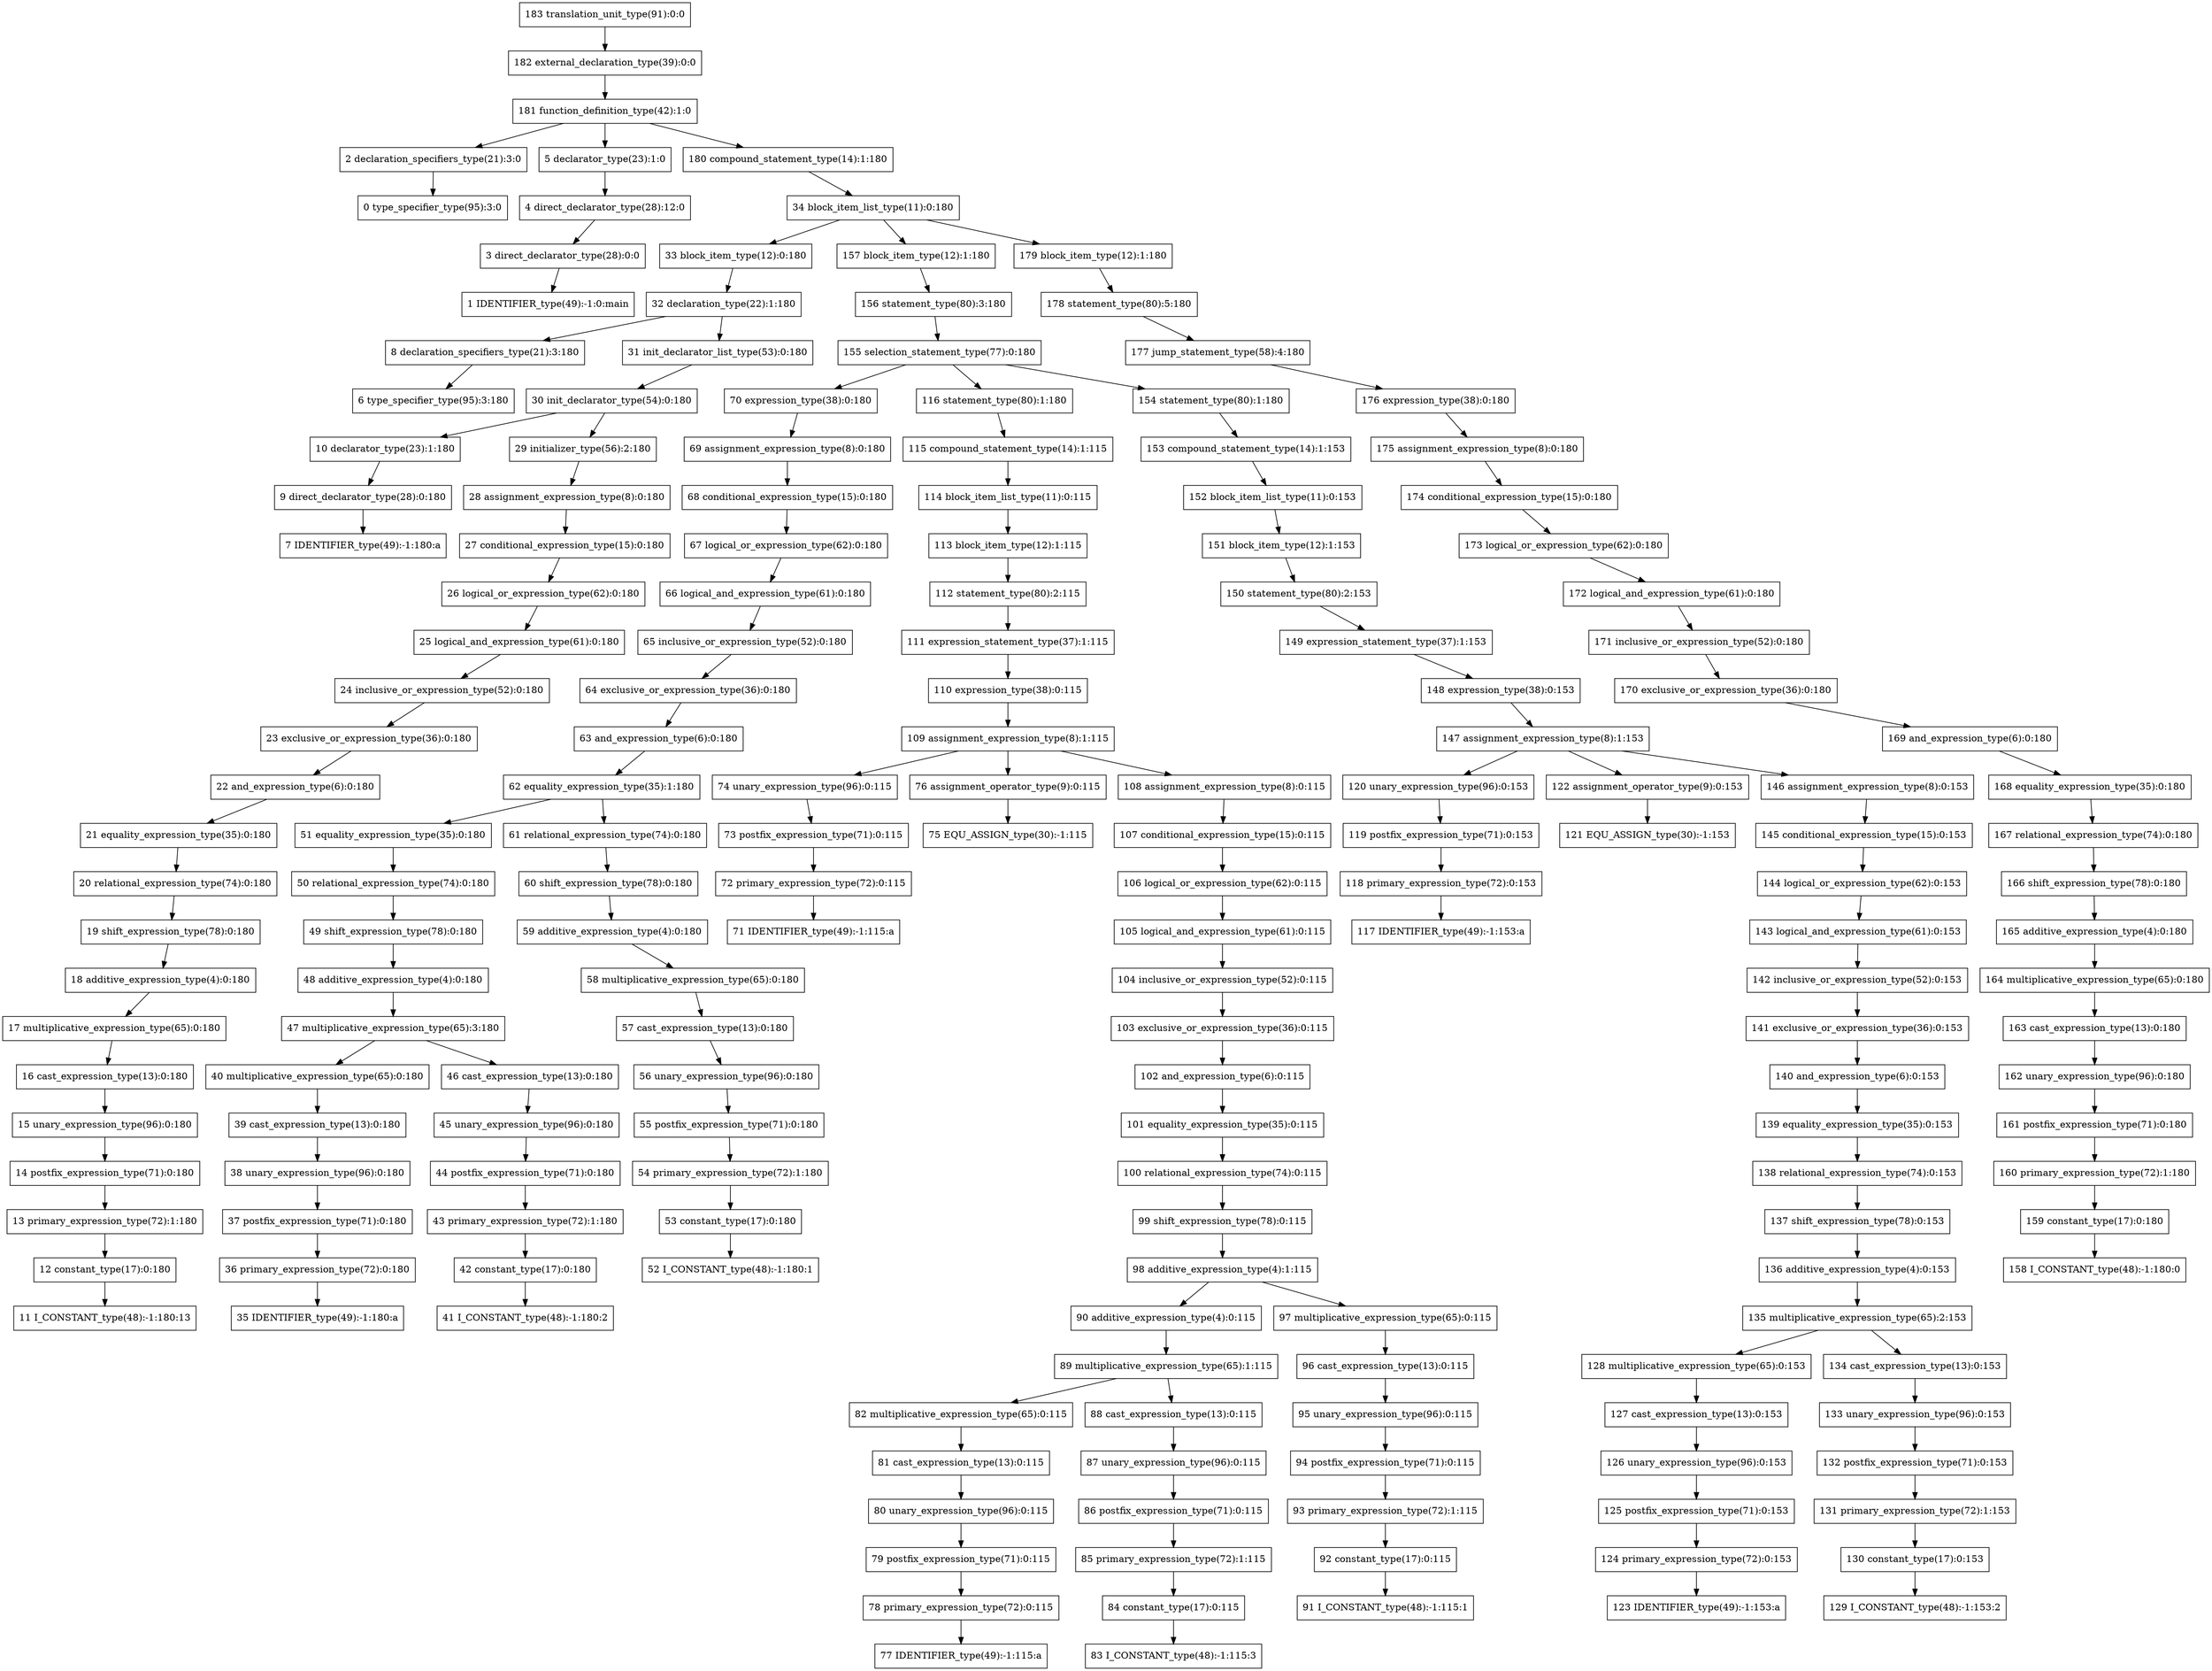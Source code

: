 digraph G{
183[shape=box, label="183 translation_unit_type(91):0:0"];
182[shape=box, label="182 external_declaration_type(39):0:0"];
183->182;
182[shape=box, label="182 external_declaration_type(39):0:0"];
181[shape=box, label="181 function_definition_type(42):1:0"];
182->181;
181[shape=box, label="181 function_definition_type(42):1:0"];
2[shape=box, label="2 declaration_specifiers_type(21):3:0"];
181->2;
2[shape=box, label="2 declaration_specifiers_type(21):3:0"];
0[shape=box, label="0 type_specifier_type(95):3:0"];
2->0;
0[shape=box, label="0 type_specifier_type(95):3:0"];
5[shape=box, label="5 declarator_type(23):1:0"];
181->5;
5[shape=box, label="5 declarator_type(23):1:0"];
4[shape=box, label="4 direct_declarator_type(28):12:0"];
5->4;
4[shape=box, label="4 direct_declarator_type(28):12:0"];
3[shape=box, label="3 direct_declarator_type(28):0:0"];
4->3;
3[shape=box, label="3 direct_declarator_type(28):0:0"];
1[shape=box, label="1 IDENTIFIER_type(49):-1:0:main"];
3->1;
1[shape=box, label="1 IDENTIFIER_type(49):-1:0:main"];
180[shape=box, label="180 compound_statement_type(14):1:180"];
181->180;
180[shape=box, label="180 compound_statement_type(14):1:180"];
34[shape=box, label="34 block_item_list_type(11):0:180"];
180->34;
34[shape=box, label="34 block_item_list_type(11):0:180"];
33[shape=box, label="33 block_item_type(12):0:180"];
34->33;
33[shape=box, label="33 block_item_type(12):0:180"];
32[shape=box, label="32 declaration_type(22):1:180"];
33->32;
32[shape=box, label="32 declaration_type(22):1:180"];
8[shape=box, label="8 declaration_specifiers_type(21):3:180"];
32->8;
8[shape=box, label="8 declaration_specifiers_type(21):3:180"];
6[shape=box, label="6 type_specifier_type(95):3:180"];
8->6;
6[shape=box, label="6 type_specifier_type(95):3:180"];
31[shape=box, label="31 init_declarator_list_type(53):0:180"];
32->31;
31[shape=box, label="31 init_declarator_list_type(53):0:180"];
30[shape=box, label="30 init_declarator_type(54):0:180"];
31->30;
30[shape=box, label="30 init_declarator_type(54):0:180"];
10[shape=box, label="10 declarator_type(23):1:180"];
30->10;
10[shape=box, label="10 declarator_type(23):1:180"];
9[shape=box, label="9 direct_declarator_type(28):0:180"];
10->9;
9[shape=box, label="9 direct_declarator_type(28):0:180"];
7[shape=box, label="7 IDENTIFIER_type(49):-1:180:a"];
9->7;
7[shape=box, label="7 IDENTIFIER_type(49):-1:180:a"];
29[shape=box, label="29 initializer_type(56):2:180"];
30->29;
29[shape=box, label="29 initializer_type(56):2:180"];
28[shape=box, label="28 assignment_expression_type(8):0:180"];
29->28;
28[shape=box, label="28 assignment_expression_type(8):0:180"];
27[shape=box, label="27 conditional_expression_type(15):0:180"];
28->27;
27[shape=box, label="27 conditional_expression_type(15):0:180"];
26[shape=box, label="26 logical_or_expression_type(62):0:180"];
27->26;
26[shape=box, label="26 logical_or_expression_type(62):0:180"];
25[shape=box, label="25 logical_and_expression_type(61):0:180"];
26->25;
25[shape=box, label="25 logical_and_expression_type(61):0:180"];
24[shape=box, label="24 inclusive_or_expression_type(52):0:180"];
25->24;
24[shape=box, label="24 inclusive_or_expression_type(52):0:180"];
23[shape=box, label="23 exclusive_or_expression_type(36):0:180"];
24->23;
23[shape=box, label="23 exclusive_or_expression_type(36):0:180"];
22[shape=box, label="22 and_expression_type(6):0:180"];
23->22;
22[shape=box, label="22 and_expression_type(6):0:180"];
21[shape=box, label="21 equality_expression_type(35):0:180"];
22->21;
21[shape=box, label="21 equality_expression_type(35):0:180"];
20[shape=box, label="20 relational_expression_type(74):0:180"];
21->20;
20[shape=box, label="20 relational_expression_type(74):0:180"];
19[shape=box, label="19 shift_expression_type(78):0:180"];
20->19;
19[shape=box, label="19 shift_expression_type(78):0:180"];
18[shape=box, label="18 additive_expression_type(4):0:180"];
19->18;
18[shape=box, label="18 additive_expression_type(4):0:180"];
17[shape=box, label="17 multiplicative_expression_type(65):0:180"];
18->17;
17[shape=box, label="17 multiplicative_expression_type(65):0:180"];
16[shape=box, label="16 cast_expression_type(13):0:180"];
17->16;
16[shape=box, label="16 cast_expression_type(13):0:180"];
15[shape=box, label="15 unary_expression_type(96):0:180"];
16->15;
15[shape=box, label="15 unary_expression_type(96):0:180"];
14[shape=box, label="14 postfix_expression_type(71):0:180"];
15->14;
14[shape=box, label="14 postfix_expression_type(71):0:180"];
13[shape=box, label="13 primary_expression_type(72):1:180"];
14->13;
13[shape=box, label="13 primary_expression_type(72):1:180"];
12[shape=box, label="12 constant_type(17):0:180"];
13->12;
12[shape=box, label="12 constant_type(17):0:180"];
11[shape=box, label="11 I_CONSTANT_type(48):-1:180:13"];
12->11;
11[shape=box, label="11 I_CONSTANT_type(48):-1:180:13"];
157[shape=box, label="157 block_item_type(12):1:180"];
34->157;
157[shape=box, label="157 block_item_type(12):1:180"];
156[shape=box, label="156 statement_type(80):3:180"];
157->156;
156[shape=box, label="156 statement_type(80):3:180"];
155[shape=box, label="155 selection_statement_type(77):0:180"];
156->155;
155[shape=box, label="155 selection_statement_type(77):0:180"];
70[shape=box, label="70 expression_type(38):0:180"];
155->70;
70[shape=box, label="70 expression_type(38):0:180"];
69[shape=box, label="69 assignment_expression_type(8):0:180"];
70->69;
69[shape=box, label="69 assignment_expression_type(8):0:180"];
68[shape=box, label="68 conditional_expression_type(15):0:180"];
69->68;
68[shape=box, label="68 conditional_expression_type(15):0:180"];
67[shape=box, label="67 logical_or_expression_type(62):0:180"];
68->67;
67[shape=box, label="67 logical_or_expression_type(62):0:180"];
66[shape=box, label="66 logical_and_expression_type(61):0:180"];
67->66;
66[shape=box, label="66 logical_and_expression_type(61):0:180"];
65[shape=box, label="65 inclusive_or_expression_type(52):0:180"];
66->65;
65[shape=box, label="65 inclusive_or_expression_type(52):0:180"];
64[shape=box, label="64 exclusive_or_expression_type(36):0:180"];
65->64;
64[shape=box, label="64 exclusive_or_expression_type(36):0:180"];
63[shape=box, label="63 and_expression_type(6):0:180"];
64->63;
63[shape=box, label="63 and_expression_type(6):0:180"];
62[shape=box, label="62 equality_expression_type(35):1:180"];
63->62;
62[shape=box, label="62 equality_expression_type(35):1:180"];
51[shape=box, label="51 equality_expression_type(35):0:180"];
62->51;
51[shape=box, label="51 equality_expression_type(35):0:180"];
50[shape=box, label="50 relational_expression_type(74):0:180"];
51->50;
50[shape=box, label="50 relational_expression_type(74):0:180"];
49[shape=box, label="49 shift_expression_type(78):0:180"];
50->49;
49[shape=box, label="49 shift_expression_type(78):0:180"];
48[shape=box, label="48 additive_expression_type(4):0:180"];
49->48;
48[shape=box, label="48 additive_expression_type(4):0:180"];
47[shape=box, label="47 multiplicative_expression_type(65):3:180"];
48->47;
47[shape=box, label="47 multiplicative_expression_type(65):3:180"];
40[shape=box, label="40 multiplicative_expression_type(65):0:180"];
47->40;
40[shape=box, label="40 multiplicative_expression_type(65):0:180"];
39[shape=box, label="39 cast_expression_type(13):0:180"];
40->39;
39[shape=box, label="39 cast_expression_type(13):0:180"];
38[shape=box, label="38 unary_expression_type(96):0:180"];
39->38;
38[shape=box, label="38 unary_expression_type(96):0:180"];
37[shape=box, label="37 postfix_expression_type(71):0:180"];
38->37;
37[shape=box, label="37 postfix_expression_type(71):0:180"];
36[shape=box, label="36 primary_expression_type(72):0:180"];
37->36;
36[shape=box, label="36 primary_expression_type(72):0:180"];
35[shape=box, label="35 IDENTIFIER_type(49):-1:180:a"];
36->35;
35[shape=box, label="35 IDENTIFIER_type(49):-1:180:a"];
46[shape=box, label="46 cast_expression_type(13):0:180"];
47->46;
46[shape=box, label="46 cast_expression_type(13):0:180"];
45[shape=box, label="45 unary_expression_type(96):0:180"];
46->45;
45[shape=box, label="45 unary_expression_type(96):0:180"];
44[shape=box, label="44 postfix_expression_type(71):0:180"];
45->44;
44[shape=box, label="44 postfix_expression_type(71):0:180"];
43[shape=box, label="43 primary_expression_type(72):1:180"];
44->43;
43[shape=box, label="43 primary_expression_type(72):1:180"];
42[shape=box, label="42 constant_type(17):0:180"];
43->42;
42[shape=box, label="42 constant_type(17):0:180"];
41[shape=box, label="41 I_CONSTANT_type(48):-1:180:2"];
42->41;
41[shape=box, label="41 I_CONSTANT_type(48):-1:180:2"];
61[shape=box, label="61 relational_expression_type(74):0:180"];
62->61;
61[shape=box, label="61 relational_expression_type(74):0:180"];
60[shape=box, label="60 shift_expression_type(78):0:180"];
61->60;
60[shape=box, label="60 shift_expression_type(78):0:180"];
59[shape=box, label="59 additive_expression_type(4):0:180"];
60->59;
59[shape=box, label="59 additive_expression_type(4):0:180"];
58[shape=box, label="58 multiplicative_expression_type(65):0:180"];
59->58;
58[shape=box, label="58 multiplicative_expression_type(65):0:180"];
57[shape=box, label="57 cast_expression_type(13):0:180"];
58->57;
57[shape=box, label="57 cast_expression_type(13):0:180"];
56[shape=box, label="56 unary_expression_type(96):0:180"];
57->56;
56[shape=box, label="56 unary_expression_type(96):0:180"];
55[shape=box, label="55 postfix_expression_type(71):0:180"];
56->55;
55[shape=box, label="55 postfix_expression_type(71):0:180"];
54[shape=box, label="54 primary_expression_type(72):1:180"];
55->54;
54[shape=box, label="54 primary_expression_type(72):1:180"];
53[shape=box, label="53 constant_type(17):0:180"];
54->53;
53[shape=box, label="53 constant_type(17):0:180"];
52[shape=box, label="52 I_CONSTANT_type(48):-1:180:1"];
53->52;
52[shape=box, label="52 I_CONSTANT_type(48):-1:180:1"];
116[shape=box, label="116 statement_type(80):1:180"];
155->116;
116[shape=box, label="116 statement_type(80):1:180"];
115[shape=box, label="115 compound_statement_type(14):1:115"];
116->115;
115[shape=box, label="115 compound_statement_type(14):1:115"];
114[shape=box, label="114 block_item_list_type(11):0:115"];
115->114;
114[shape=box, label="114 block_item_list_type(11):0:115"];
113[shape=box, label="113 block_item_type(12):1:115"];
114->113;
113[shape=box, label="113 block_item_type(12):1:115"];
112[shape=box, label="112 statement_type(80):2:115"];
113->112;
112[shape=box, label="112 statement_type(80):2:115"];
111[shape=box, label="111 expression_statement_type(37):1:115"];
112->111;
111[shape=box, label="111 expression_statement_type(37):1:115"];
110[shape=box, label="110 expression_type(38):0:115"];
111->110;
110[shape=box, label="110 expression_type(38):0:115"];
109[shape=box, label="109 assignment_expression_type(8):1:115"];
110->109;
109[shape=box, label="109 assignment_expression_type(8):1:115"];
74[shape=box, label="74 unary_expression_type(96):0:115"];
109->74;
74[shape=box, label="74 unary_expression_type(96):0:115"];
73[shape=box, label="73 postfix_expression_type(71):0:115"];
74->73;
73[shape=box, label="73 postfix_expression_type(71):0:115"];
72[shape=box, label="72 primary_expression_type(72):0:115"];
73->72;
72[shape=box, label="72 primary_expression_type(72):0:115"];
71[shape=box, label="71 IDENTIFIER_type(49):-1:115:a"];
72->71;
71[shape=box, label="71 IDENTIFIER_type(49):-1:115:a"];
76[shape=box, label="76 assignment_operator_type(9):0:115"];
109->76;
76[shape=box, label="76 assignment_operator_type(9):0:115"];
75[shape=box, label="75 EQU_ASSIGN_type(30):-1:115"];
76->75;
75[shape=box, label="75 EQU_ASSIGN_type(30):-1:115"];
108[shape=box, label="108 assignment_expression_type(8):0:115"];
109->108;
108[shape=box, label="108 assignment_expression_type(8):0:115"];
107[shape=box, label="107 conditional_expression_type(15):0:115"];
108->107;
107[shape=box, label="107 conditional_expression_type(15):0:115"];
106[shape=box, label="106 logical_or_expression_type(62):0:115"];
107->106;
106[shape=box, label="106 logical_or_expression_type(62):0:115"];
105[shape=box, label="105 logical_and_expression_type(61):0:115"];
106->105;
105[shape=box, label="105 logical_and_expression_type(61):0:115"];
104[shape=box, label="104 inclusive_or_expression_type(52):0:115"];
105->104;
104[shape=box, label="104 inclusive_or_expression_type(52):0:115"];
103[shape=box, label="103 exclusive_or_expression_type(36):0:115"];
104->103;
103[shape=box, label="103 exclusive_or_expression_type(36):0:115"];
102[shape=box, label="102 and_expression_type(6):0:115"];
103->102;
102[shape=box, label="102 and_expression_type(6):0:115"];
101[shape=box, label="101 equality_expression_type(35):0:115"];
102->101;
101[shape=box, label="101 equality_expression_type(35):0:115"];
100[shape=box, label="100 relational_expression_type(74):0:115"];
101->100;
100[shape=box, label="100 relational_expression_type(74):0:115"];
99[shape=box, label="99 shift_expression_type(78):0:115"];
100->99;
99[shape=box, label="99 shift_expression_type(78):0:115"];
98[shape=box, label="98 additive_expression_type(4):1:115"];
99->98;
98[shape=box, label="98 additive_expression_type(4):1:115"];
90[shape=box, label="90 additive_expression_type(4):0:115"];
98->90;
90[shape=box, label="90 additive_expression_type(4):0:115"];
89[shape=box, label="89 multiplicative_expression_type(65):1:115"];
90->89;
89[shape=box, label="89 multiplicative_expression_type(65):1:115"];
82[shape=box, label="82 multiplicative_expression_type(65):0:115"];
89->82;
82[shape=box, label="82 multiplicative_expression_type(65):0:115"];
81[shape=box, label="81 cast_expression_type(13):0:115"];
82->81;
81[shape=box, label="81 cast_expression_type(13):0:115"];
80[shape=box, label="80 unary_expression_type(96):0:115"];
81->80;
80[shape=box, label="80 unary_expression_type(96):0:115"];
79[shape=box, label="79 postfix_expression_type(71):0:115"];
80->79;
79[shape=box, label="79 postfix_expression_type(71):0:115"];
78[shape=box, label="78 primary_expression_type(72):0:115"];
79->78;
78[shape=box, label="78 primary_expression_type(72):0:115"];
77[shape=box, label="77 IDENTIFIER_type(49):-1:115:a"];
78->77;
77[shape=box, label="77 IDENTIFIER_type(49):-1:115:a"];
88[shape=box, label="88 cast_expression_type(13):0:115"];
89->88;
88[shape=box, label="88 cast_expression_type(13):0:115"];
87[shape=box, label="87 unary_expression_type(96):0:115"];
88->87;
87[shape=box, label="87 unary_expression_type(96):0:115"];
86[shape=box, label="86 postfix_expression_type(71):0:115"];
87->86;
86[shape=box, label="86 postfix_expression_type(71):0:115"];
85[shape=box, label="85 primary_expression_type(72):1:115"];
86->85;
85[shape=box, label="85 primary_expression_type(72):1:115"];
84[shape=box, label="84 constant_type(17):0:115"];
85->84;
84[shape=box, label="84 constant_type(17):0:115"];
83[shape=box, label="83 I_CONSTANT_type(48):-1:115:3"];
84->83;
83[shape=box, label="83 I_CONSTANT_type(48):-1:115:3"];
97[shape=box, label="97 multiplicative_expression_type(65):0:115"];
98->97;
97[shape=box, label="97 multiplicative_expression_type(65):0:115"];
96[shape=box, label="96 cast_expression_type(13):0:115"];
97->96;
96[shape=box, label="96 cast_expression_type(13):0:115"];
95[shape=box, label="95 unary_expression_type(96):0:115"];
96->95;
95[shape=box, label="95 unary_expression_type(96):0:115"];
94[shape=box, label="94 postfix_expression_type(71):0:115"];
95->94;
94[shape=box, label="94 postfix_expression_type(71):0:115"];
93[shape=box, label="93 primary_expression_type(72):1:115"];
94->93;
93[shape=box, label="93 primary_expression_type(72):1:115"];
92[shape=box, label="92 constant_type(17):0:115"];
93->92;
92[shape=box, label="92 constant_type(17):0:115"];
91[shape=box, label="91 I_CONSTANT_type(48):-1:115:1"];
92->91;
91[shape=box, label="91 I_CONSTANT_type(48):-1:115:1"];
154[shape=box, label="154 statement_type(80):1:180"];
155->154;
154[shape=box, label="154 statement_type(80):1:180"];
153[shape=box, label="153 compound_statement_type(14):1:153"];
154->153;
153[shape=box, label="153 compound_statement_type(14):1:153"];
152[shape=box, label="152 block_item_list_type(11):0:153"];
153->152;
152[shape=box, label="152 block_item_list_type(11):0:153"];
151[shape=box, label="151 block_item_type(12):1:153"];
152->151;
151[shape=box, label="151 block_item_type(12):1:153"];
150[shape=box, label="150 statement_type(80):2:153"];
151->150;
150[shape=box, label="150 statement_type(80):2:153"];
149[shape=box, label="149 expression_statement_type(37):1:153"];
150->149;
149[shape=box, label="149 expression_statement_type(37):1:153"];
148[shape=box, label="148 expression_type(38):0:153"];
149->148;
148[shape=box, label="148 expression_type(38):0:153"];
147[shape=box, label="147 assignment_expression_type(8):1:153"];
148->147;
147[shape=box, label="147 assignment_expression_type(8):1:153"];
120[shape=box, label="120 unary_expression_type(96):0:153"];
147->120;
120[shape=box, label="120 unary_expression_type(96):0:153"];
119[shape=box, label="119 postfix_expression_type(71):0:153"];
120->119;
119[shape=box, label="119 postfix_expression_type(71):0:153"];
118[shape=box, label="118 primary_expression_type(72):0:153"];
119->118;
118[shape=box, label="118 primary_expression_type(72):0:153"];
117[shape=box, label="117 IDENTIFIER_type(49):-1:153:a"];
118->117;
117[shape=box, label="117 IDENTIFIER_type(49):-1:153:a"];
122[shape=box, label="122 assignment_operator_type(9):0:153"];
147->122;
122[shape=box, label="122 assignment_operator_type(9):0:153"];
121[shape=box, label="121 EQU_ASSIGN_type(30):-1:153"];
122->121;
121[shape=box, label="121 EQU_ASSIGN_type(30):-1:153"];
146[shape=box, label="146 assignment_expression_type(8):0:153"];
147->146;
146[shape=box, label="146 assignment_expression_type(8):0:153"];
145[shape=box, label="145 conditional_expression_type(15):0:153"];
146->145;
145[shape=box, label="145 conditional_expression_type(15):0:153"];
144[shape=box, label="144 logical_or_expression_type(62):0:153"];
145->144;
144[shape=box, label="144 logical_or_expression_type(62):0:153"];
143[shape=box, label="143 logical_and_expression_type(61):0:153"];
144->143;
143[shape=box, label="143 logical_and_expression_type(61):0:153"];
142[shape=box, label="142 inclusive_or_expression_type(52):0:153"];
143->142;
142[shape=box, label="142 inclusive_or_expression_type(52):0:153"];
141[shape=box, label="141 exclusive_or_expression_type(36):0:153"];
142->141;
141[shape=box, label="141 exclusive_or_expression_type(36):0:153"];
140[shape=box, label="140 and_expression_type(6):0:153"];
141->140;
140[shape=box, label="140 and_expression_type(6):0:153"];
139[shape=box, label="139 equality_expression_type(35):0:153"];
140->139;
139[shape=box, label="139 equality_expression_type(35):0:153"];
138[shape=box, label="138 relational_expression_type(74):0:153"];
139->138;
138[shape=box, label="138 relational_expression_type(74):0:153"];
137[shape=box, label="137 shift_expression_type(78):0:153"];
138->137;
137[shape=box, label="137 shift_expression_type(78):0:153"];
136[shape=box, label="136 additive_expression_type(4):0:153"];
137->136;
136[shape=box, label="136 additive_expression_type(4):0:153"];
135[shape=box, label="135 multiplicative_expression_type(65):2:153"];
136->135;
135[shape=box, label="135 multiplicative_expression_type(65):2:153"];
128[shape=box, label="128 multiplicative_expression_type(65):0:153"];
135->128;
128[shape=box, label="128 multiplicative_expression_type(65):0:153"];
127[shape=box, label="127 cast_expression_type(13):0:153"];
128->127;
127[shape=box, label="127 cast_expression_type(13):0:153"];
126[shape=box, label="126 unary_expression_type(96):0:153"];
127->126;
126[shape=box, label="126 unary_expression_type(96):0:153"];
125[shape=box, label="125 postfix_expression_type(71):0:153"];
126->125;
125[shape=box, label="125 postfix_expression_type(71):0:153"];
124[shape=box, label="124 primary_expression_type(72):0:153"];
125->124;
124[shape=box, label="124 primary_expression_type(72):0:153"];
123[shape=box, label="123 IDENTIFIER_type(49):-1:153:a"];
124->123;
123[shape=box, label="123 IDENTIFIER_type(49):-1:153:a"];
134[shape=box, label="134 cast_expression_type(13):0:153"];
135->134;
134[shape=box, label="134 cast_expression_type(13):0:153"];
133[shape=box, label="133 unary_expression_type(96):0:153"];
134->133;
133[shape=box, label="133 unary_expression_type(96):0:153"];
132[shape=box, label="132 postfix_expression_type(71):0:153"];
133->132;
132[shape=box, label="132 postfix_expression_type(71):0:153"];
131[shape=box, label="131 primary_expression_type(72):1:153"];
132->131;
131[shape=box, label="131 primary_expression_type(72):1:153"];
130[shape=box, label="130 constant_type(17):0:153"];
131->130;
130[shape=box, label="130 constant_type(17):0:153"];
129[shape=box, label="129 I_CONSTANT_type(48):-1:153:2"];
130->129;
129[shape=box, label="129 I_CONSTANT_type(48):-1:153:2"];
179[shape=box, label="179 block_item_type(12):1:180"];
34->179;
179[shape=box, label="179 block_item_type(12):1:180"];
178[shape=box, label="178 statement_type(80):5:180"];
179->178;
178[shape=box, label="178 statement_type(80):5:180"];
177[shape=box, label="177 jump_statement_type(58):4:180"];
178->177;
177[shape=box, label="177 jump_statement_type(58):4:180"];
176[shape=box, label="176 expression_type(38):0:180"];
177->176;
176[shape=box, label="176 expression_type(38):0:180"];
175[shape=box, label="175 assignment_expression_type(8):0:180"];
176->175;
175[shape=box, label="175 assignment_expression_type(8):0:180"];
174[shape=box, label="174 conditional_expression_type(15):0:180"];
175->174;
174[shape=box, label="174 conditional_expression_type(15):0:180"];
173[shape=box, label="173 logical_or_expression_type(62):0:180"];
174->173;
173[shape=box, label="173 logical_or_expression_type(62):0:180"];
172[shape=box, label="172 logical_and_expression_type(61):0:180"];
173->172;
172[shape=box, label="172 logical_and_expression_type(61):0:180"];
171[shape=box, label="171 inclusive_or_expression_type(52):0:180"];
172->171;
171[shape=box, label="171 inclusive_or_expression_type(52):0:180"];
170[shape=box, label="170 exclusive_or_expression_type(36):0:180"];
171->170;
170[shape=box, label="170 exclusive_or_expression_type(36):0:180"];
169[shape=box, label="169 and_expression_type(6):0:180"];
170->169;
169[shape=box, label="169 and_expression_type(6):0:180"];
168[shape=box, label="168 equality_expression_type(35):0:180"];
169->168;
168[shape=box, label="168 equality_expression_type(35):0:180"];
167[shape=box, label="167 relational_expression_type(74):0:180"];
168->167;
167[shape=box, label="167 relational_expression_type(74):0:180"];
166[shape=box, label="166 shift_expression_type(78):0:180"];
167->166;
166[shape=box, label="166 shift_expression_type(78):0:180"];
165[shape=box, label="165 additive_expression_type(4):0:180"];
166->165;
165[shape=box, label="165 additive_expression_type(4):0:180"];
164[shape=box, label="164 multiplicative_expression_type(65):0:180"];
165->164;
164[shape=box, label="164 multiplicative_expression_type(65):0:180"];
163[shape=box, label="163 cast_expression_type(13):0:180"];
164->163;
163[shape=box, label="163 cast_expression_type(13):0:180"];
162[shape=box, label="162 unary_expression_type(96):0:180"];
163->162;
162[shape=box, label="162 unary_expression_type(96):0:180"];
161[shape=box, label="161 postfix_expression_type(71):0:180"];
162->161;
161[shape=box, label="161 postfix_expression_type(71):0:180"];
160[shape=box, label="160 primary_expression_type(72):1:180"];
161->160;
160[shape=box, label="160 primary_expression_type(72):1:180"];
159[shape=box, label="159 constant_type(17):0:180"];
160->159;
159[shape=box, label="159 constant_type(17):0:180"];
158[shape=box, label="158 I_CONSTANT_type(48):-1:180:0"];
159->158;
158[shape=box, label="158 I_CONSTANT_type(48):-1:180:0"];
}
